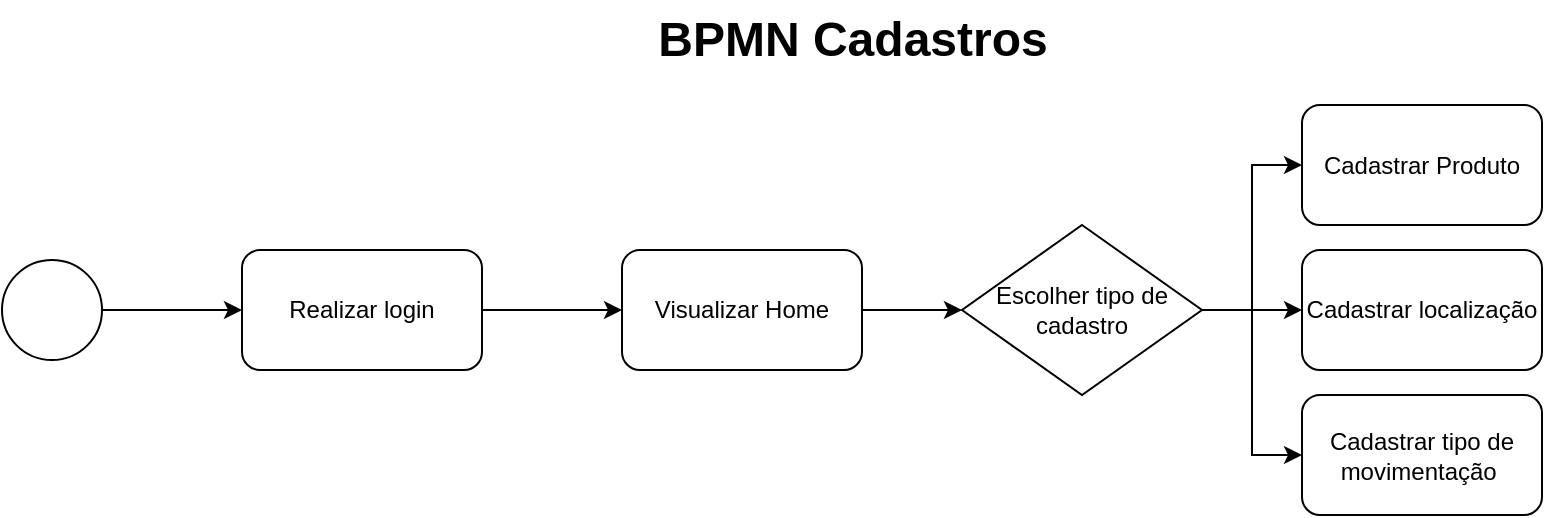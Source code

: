 <mxfile version="21.0.2" type="github">
  <diagram name="Page-1" id="2a216829-ef6e-dabb-86c1-c78162f3ba2b">
    <mxGraphModel dx="1009" dy="573" grid="1" gridSize="10" guides="1" tooltips="1" connect="1" arrows="1" fold="1" page="1" pageScale="1" pageWidth="850" pageHeight="1100" background="none" math="0" shadow="0">
      <root>
        <mxCell id="0" />
        <mxCell id="1" parent="0" />
        <mxCell id="giPW7-HMkZSPk-WGeAI1-3" value="" style="edgeStyle=orthogonalEdgeStyle;rounded=0;orthogonalLoop=1;jettySize=auto;html=1;" edge="1" parent="1" source="7a84cebc1def654-1" target="giPW7-HMkZSPk-WGeAI1-2">
          <mxGeometry relative="1" as="geometry" />
        </mxCell>
        <mxCell id="7a84cebc1def654-1" value="" style="shape=mxgraph.bpmn.shape;html=1;verticalLabelPosition=bottom;labelBackgroundColor=#ffffff;verticalAlign=top;perimeter=ellipsePerimeter;outline=standard;symbol=general;" parent="1" vertex="1">
          <mxGeometry x="60" y="180" width="50" height="50" as="geometry" />
        </mxCell>
        <mxCell id="giPW7-HMkZSPk-WGeAI1-1" value="BPMN Cadastros" style="text;strokeColor=none;fillColor=none;html=1;fontSize=24;fontStyle=1;verticalAlign=middle;align=center;" vertex="1" parent="1">
          <mxGeometry x="380" y="50" width="210" height="40" as="geometry" />
        </mxCell>
        <mxCell id="giPW7-HMkZSPk-WGeAI1-5" style="edgeStyle=orthogonalEdgeStyle;rounded=0;orthogonalLoop=1;jettySize=auto;html=1;" edge="1" parent="1" source="giPW7-HMkZSPk-WGeAI1-2" target="giPW7-HMkZSPk-WGeAI1-4">
          <mxGeometry relative="1" as="geometry" />
        </mxCell>
        <mxCell id="giPW7-HMkZSPk-WGeAI1-2" value="Realizar login" style="rounded=1;whiteSpace=wrap;html=1;" vertex="1" parent="1">
          <mxGeometry x="180" y="175" width="120" height="60" as="geometry" />
        </mxCell>
        <mxCell id="giPW7-HMkZSPk-WGeAI1-7" style="edgeStyle=orthogonalEdgeStyle;rounded=0;orthogonalLoop=1;jettySize=auto;html=1;entryX=0;entryY=0.5;entryDx=0;entryDy=0;" edge="1" parent="1" source="giPW7-HMkZSPk-WGeAI1-4" target="giPW7-HMkZSPk-WGeAI1-6">
          <mxGeometry relative="1" as="geometry" />
        </mxCell>
        <mxCell id="giPW7-HMkZSPk-WGeAI1-4" value="Visualizar Home" style="rounded=1;whiteSpace=wrap;html=1;" vertex="1" parent="1">
          <mxGeometry x="370" y="175" width="120" height="60" as="geometry" />
        </mxCell>
        <mxCell id="giPW7-HMkZSPk-WGeAI1-11" style="edgeStyle=orthogonalEdgeStyle;rounded=0;orthogonalLoop=1;jettySize=auto;html=1;" edge="1" parent="1" source="giPW7-HMkZSPk-WGeAI1-6" target="giPW7-HMkZSPk-WGeAI1-9">
          <mxGeometry relative="1" as="geometry" />
        </mxCell>
        <mxCell id="giPW7-HMkZSPk-WGeAI1-12" style="edgeStyle=orthogonalEdgeStyle;rounded=0;orthogonalLoop=1;jettySize=auto;html=1;" edge="1" parent="1" source="giPW7-HMkZSPk-WGeAI1-6" target="giPW7-HMkZSPk-WGeAI1-8">
          <mxGeometry relative="1" as="geometry" />
        </mxCell>
        <mxCell id="giPW7-HMkZSPk-WGeAI1-13" style="edgeStyle=orthogonalEdgeStyle;rounded=0;orthogonalLoop=1;jettySize=auto;html=1;" edge="1" parent="1" source="giPW7-HMkZSPk-WGeAI1-6" target="giPW7-HMkZSPk-WGeAI1-10">
          <mxGeometry relative="1" as="geometry" />
        </mxCell>
        <mxCell id="giPW7-HMkZSPk-WGeAI1-6" value="Escolher tipo de cadastro" style="rhombus;whiteSpace=wrap;html=1;" vertex="1" parent="1">
          <mxGeometry x="540" y="162.5" width="120" height="85" as="geometry" />
        </mxCell>
        <mxCell id="giPW7-HMkZSPk-WGeAI1-8" value="Cadastrar tipo de movimentação&amp;nbsp;" style="rounded=1;whiteSpace=wrap;html=1;" vertex="1" parent="1">
          <mxGeometry x="710" y="247.5" width="120" height="60" as="geometry" />
        </mxCell>
        <mxCell id="giPW7-HMkZSPk-WGeAI1-9" value="Cadastrar localização" style="rounded=1;whiteSpace=wrap;html=1;" vertex="1" parent="1">
          <mxGeometry x="710" y="175" width="120" height="60" as="geometry" />
        </mxCell>
        <mxCell id="giPW7-HMkZSPk-WGeAI1-10" value="Cadastrar Produto" style="rounded=1;whiteSpace=wrap;html=1;" vertex="1" parent="1">
          <mxGeometry x="710" y="102.5" width="120" height="60" as="geometry" />
        </mxCell>
      </root>
    </mxGraphModel>
  </diagram>
</mxfile>
